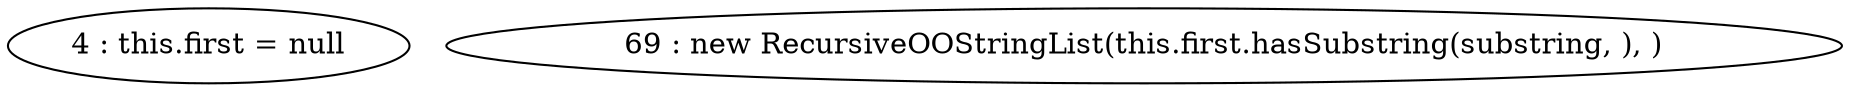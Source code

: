 digraph G {
"4 : this.first = null"
"69 : new RecursiveOOStringList(this.first.hasSubstring(substring, ), )"
}